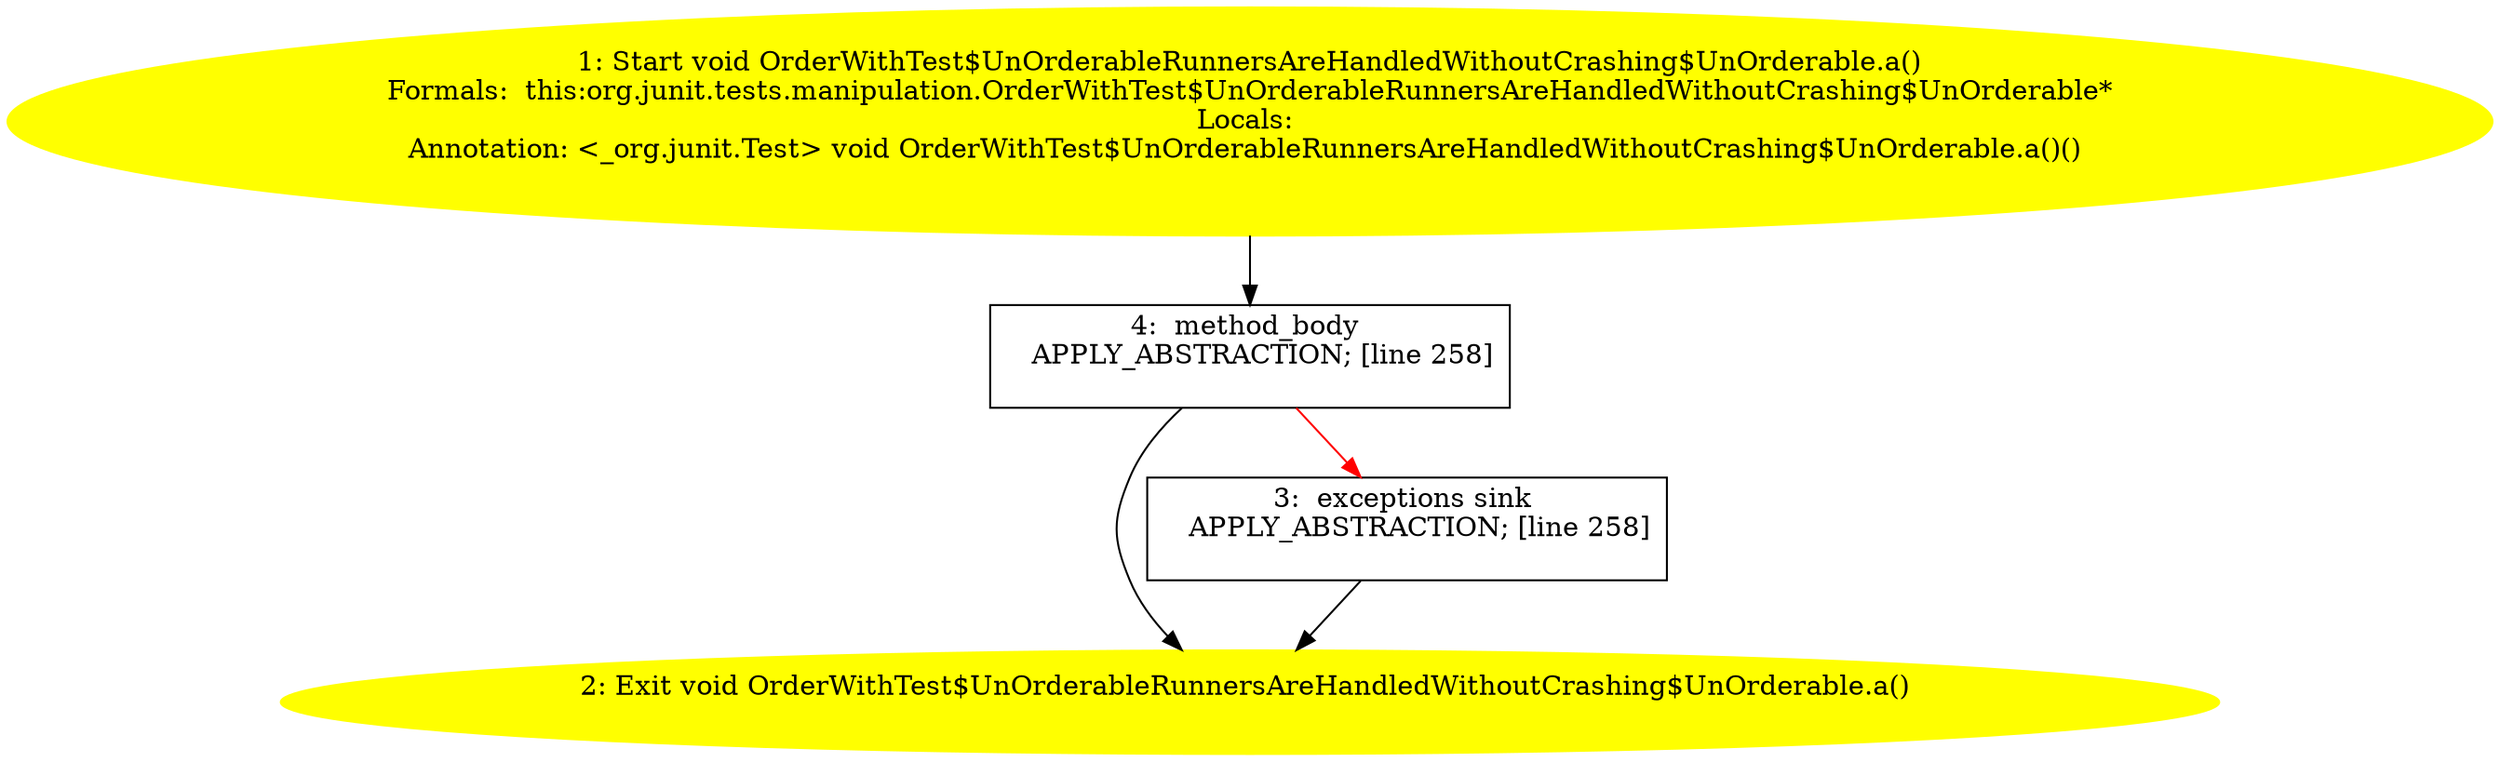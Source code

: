 /* @generated */
digraph cfg {
"org.junit.tests.manipulation.OrderWithTest$UnOrderableRunnersAreHandledWithoutCrashing$UnOrderable.a.fcd6e193f9365aa07a15658491564543_1" [label="1: Start void OrderWithTest$UnOrderableRunnersAreHandledWithoutCrashing$UnOrderable.a()\nFormals:  this:org.junit.tests.manipulation.OrderWithTest$UnOrderableRunnersAreHandledWithoutCrashing$UnOrderable*\nLocals: \nAnnotation: <_org.junit.Test> void OrderWithTest$UnOrderableRunnersAreHandledWithoutCrashing$UnOrderable.a()() \n  " color=yellow style=filled]
	

	 "org.junit.tests.manipulation.OrderWithTest$UnOrderableRunnersAreHandledWithoutCrashing$UnOrderable.a.fcd6e193f9365aa07a15658491564543_1" -> "org.junit.tests.manipulation.OrderWithTest$UnOrderableRunnersAreHandledWithoutCrashing$UnOrderable.a.fcd6e193f9365aa07a15658491564543_4" ;
"org.junit.tests.manipulation.OrderWithTest$UnOrderableRunnersAreHandledWithoutCrashing$UnOrderable.a.fcd6e193f9365aa07a15658491564543_2" [label="2: Exit void OrderWithTest$UnOrderableRunnersAreHandledWithoutCrashing$UnOrderable.a() \n  " color=yellow style=filled]
	

"org.junit.tests.manipulation.OrderWithTest$UnOrderableRunnersAreHandledWithoutCrashing$UnOrderable.a.fcd6e193f9365aa07a15658491564543_3" [label="3:  exceptions sink \n   APPLY_ABSTRACTION; [line 258]\n " shape="box"]
	

	 "org.junit.tests.manipulation.OrderWithTest$UnOrderableRunnersAreHandledWithoutCrashing$UnOrderable.a.fcd6e193f9365aa07a15658491564543_3" -> "org.junit.tests.manipulation.OrderWithTest$UnOrderableRunnersAreHandledWithoutCrashing$UnOrderable.a.fcd6e193f9365aa07a15658491564543_2" ;
"org.junit.tests.manipulation.OrderWithTest$UnOrderableRunnersAreHandledWithoutCrashing$UnOrderable.a.fcd6e193f9365aa07a15658491564543_4" [label="4:  method_body \n   APPLY_ABSTRACTION; [line 258]\n " shape="box"]
	

	 "org.junit.tests.manipulation.OrderWithTest$UnOrderableRunnersAreHandledWithoutCrashing$UnOrderable.a.fcd6e193f9365aa07a15658491564543_4" -> "org.junit.tests.manipulation.OrderWithTest$UnOrderableRunnersAreHandledWithoutCrashing$UnOrderable.a.fcd6e193f9365aa07a15658491564543_2" ;
	 "org.junit.tests.manipulation.OrderWithTest$UnOrderableRunnersAreHandledWithoutCrashing$UnOrderable.a.fcd6e193f9365aa07a15658491564543_4" -> "org.junit.tests.manipulation.OrderWithTest$UnOrderableRunnersAreHandledWithoutCrashing$UnOrderable.a.fcd6e193f9365aa07a15658491564543_3" [color="red" ];
}
